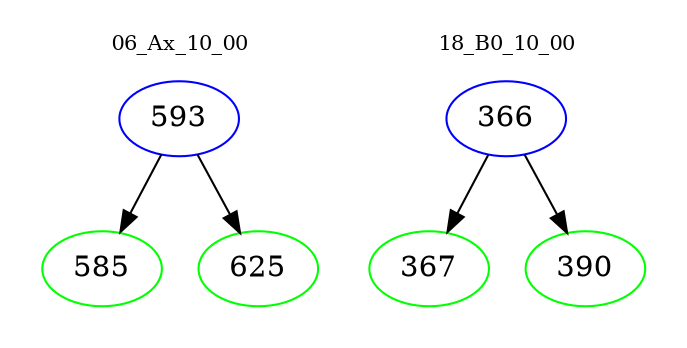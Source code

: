 digraph{
subgraph cluster_0 {
color = white
label = "06_Ax_10_00";
fontsize=10;
T0_593 [label="593", color="blue"]
T0_593 -> T0_585 [color="black"]
T0_585 [label="585", color="green"]
T0_593 -> T0_625 [color="black"]
T0_625 [label="625", color="green"]
}
subgraph cluster_1 {
color = white
label = "18_B0_10_00";
fontsize=10;
T1_366 [label="366", color="blue"]
T1_366 -> T1_367 [color="black"]
T1_367 [label="367", color="green"]
T1_366 -> T1_390 [color="black"]
T1_390 [label="390", color="green"]
}
}
